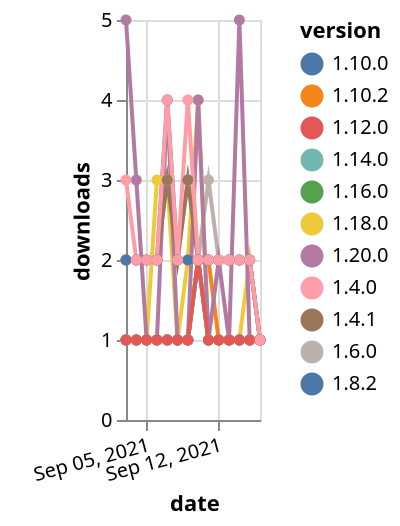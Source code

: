 {"$schema": "https://vega.github.io/schema/vega-lite/v5.json", "description": "A simple bar chart with embedded data.", "data": {"values": [{"date": "2021-09-03", "total": 269, "delta": 1, "version": "1.10.2"}, {"date": "2021-09-04", "total": 270, "delta": 1, "version": "1.10.2"}, {"date": "2021-09-05", "total": 271, "delta": 1, "version": "1.10.2"}, {"date": "2021-09-06", "total": 272, "delta": 1, "version": "1.10.2"}, {"date": "2021-09-07", "total": 273, "delta": 1, "version": "1.10.2"}, {"date": "2021-09-08", "total": 274, "delta": 1, "version": "1.10.2"}, {"date": "2021-09-09", "total": 275, "delta": 1, "version": "1.10.2"}, {"date": "2021-09-10", "total": 277, "delta": 2, "version": "1.10.2"}, {"date": "2021-09-11", "total": 279, "delta": 2, "version": "1.10.2"}, {"date": "2021-09-12", "total": 280, "delta": 1, "version": "1.10.2"}, {"date": "2021-09-13", "total": 281, "delta": 1, "version": "1.10.2"}, {"date": "2021-09-14", "total": 282, "delta": 1, "version": "1.10.2"}, {"date": "2021-09-15", "total": 283, "delta": 1, "version": "1.10.2"}, {"date": "2021-09-16", "total": 284, "delta": 1, "version": "1.10.2"}, {"date": "2021-09-03", "total": 2701, "delta": 2, "version": "1.6.0"}, {"date": "2021-09-04", "total": 2703, "delta": 2, "version": "1.6.0"}, {"date": "2021-09-05", "total": 2705, "delta": 2, "version": "1.6.0"}, {"date": "2021-09-06", "total": 2707, "delta": 2, "version": "1.6.0"}, {"date": "2021-09-07", "total": 2710, "delta": 3, "version": "1.6.0"}, {"date": "2021-09-08", "total": 2712, "delta": 2, "version": "1.6.0"}, {"date": "2021-09-09", "total": 2715, "delta": 3, "version": "1.6.0"}, {"date": "2021-09-10", "total": 2717, "delta": 2, "version": "1.6.0"}, {"date": "2021-09-11", "total": 2720, "delta": 3, "version": "1.6.0"}, {"date": "2021-09-12", "total": 2722, "delta": 2, "version": "1.6.0"}, {"date": "2021-09-13", "total": 2724, "delta": 2, "version": "1.6.0"}, {"date": "2021-09-14", "total": 2726, "delta": 2, "version": "1.6.0"}, {"date": "2021-09-15", "total": 2728, "delta": 2, "version": "1.6.0"}, {"date": "2021-09-16", "total": 2729, "delta": 1, "version": "1.6.0"}, {"date": "2021-09-03", "total": 316, "delta": 1, "version": "1.18.0"}, {"date": "2021-09-04", "total": 317, "delta": 1, "version": "1.18.0"}, {"date": "2021-09-05", "total": 318, "delta": 1, "version": "1.18.0"}, {"date": "2021-09-06", "total": 321, "delta": 3, "version": "1.18.0"}, {"date": "2021-09-07", "total": 324, "delta": 3, "version": "1.18.0"}, {"date": "2021-09-08", "total": 325, "delta": 1, "version": "1.18.0"}, {"date": "2021-09-09", "total": 327, "delta": 2, "version": "1.18.0"}, {"date": "2021-09-10", "total": 331, "delta": 4, "version": "1.18.0"}, {"date": "2021-09-11", "total": 332, "delta": 1, "version": "1.18.0"}, {"date": "2021-09-12", "total": 333, "delta": 1, "version": "1.18.0"}, {"date": "2021-09-13", "total": 334, "delta": 1, "version": "1.18.0"}, {"date": "2021-09-14", "total": 335, "delta": 1, "version": "1.18.0"}, {"date": "2021-09-15", "total": 337, "delta": 2, "version": "1.18.0"}, {"date": "2021-09-16", "total": 338, "delta": 1, "version": "1.18.0"}, {"date": "2021-09-03", "total": 340, "delta": 1, "version": "1.10.0"}, {"date": "2021-09-04", "total": 341, "delta": 1, "version": "1.10.0"}, {"date": "2021-09-05", "total": 342, "delta": 1, "version": "1.10.0"}, {"date": "2021-09-06", "total": 343, "delta": 1, "version": "1.10.0"}, {"date": "2021-09-07", "total": 344, "delta": 1, "version": "1.10.0"}, {"date": "2021-09-08", "total": 345, "delta": 1, "version": "1.10.0"}, {"date": "2021-09-09", "total": 346, "delta": 1, "version": "1.10.0"}, {"date": "2021-09-10", "total": 348, "delta": 2, "version": "1.10.0"}, {"date": "2021-09-11", "total": 349, "delta": 1, "version": "1.10.0"}, {"date": "2021-09-12", "total": 350, "delta": 1, "version": "1.10.0"}, {"date": "2021-09-13", "total": 351, "delta": 1, "version": "1.10.0"}, {"date": "2021-09-14", "total": 352, "delta": 1, "version": "1.10.0"}, {"date": "2021-09-15", "total": 353, "delta": 1, "version": "1.10.0"}, {"date": "2021-09-16", "total": 354, "delta": 1, "version": "1.10.0"}, {"date": "2021-09-03", "total": 142, "delta": 5, "version": "1.20.0"}, {"date": "2021-09-04", "total": 145, "delta": 3, "version": "1.20.0"}, {"date": "2021-09-05", "total": 146, "delta": 1, "version": "1.20.0"}, {"date": "2021-09-06", "total": 147, "delta": 1, "version": "1.20.0"}, {"date": "2021-09-07", "total": 151, "delta": 4, "version": "1.20.0"}, {"date": "2021-09-08", "total": 152, "delta": 1, "version": "1.20.0"}, {"date": "2021-09-09", "total": 153, "delta": 1, "version": "1.20.0"}, {"date": "2021-09-10", "total": 157, "delta": 4, "version": "1.20.0"}, {"date": "2021-09-11", "total": 158, "delta": 1, "version": "1.20.0"}, {"date": "2021-09-12", "total": 160, "delta": 2, "version": "1.20.0"}, {"date": "2021-09-13", "total": 161, "delta": 1, "version": "1.20.0"}, {"date": "2021-09-14", "total": 166, "delta": 5, "version": "1.20.0"}, {"date": "2021-09-15", "total": 167, "delta": 1, "version": "1.20.0"}, {"date": "2021-09-16", "total": 168, "delta": 1, "version": "1.20.0"}, {"date": "2021-09-03", "total": 226, "delta": 1, "version": "1.16.0"}, {"date": "2021-09-04", "total": 227, "delta": 1, "version": "1.16.0"}, {"date": "2021-09-05", "total": 228, "delta": 1, "version": "1.16.0"}, {"date": "2021-09-06", "total": 229, "delta": 1, "version": "1.16.0"}, {"date": "2021-09-07", "total": 230, "delta": 1, "version": "1.16.0"}, {"date": "2021-09-08", "total": 231, "delta": 1, "version": "1.16.0"}, {"date": "2021-09-09", "total": 232, "delta": 1, "version": "1.16.0"}, {"date": "2021-09-10", "total": 234, "delta": 2, "version": "1.16.0"}, {"date": "2021-09-11", "total": 235, "delta": 1, "version": "1.16.0"}, {"date": "2021-09-12", "total": 236, "delta": 1, "version": "1.16.0"}, {"date": "2021-09-13", "total": 237, "delta": 1, "version": "1.16.0"}, {"date": "2021-09-14", "total": 238, "delta": 1, "version": "1.16.0"}, {"date": "2021-09-15", "total": 239, "delta": 1, "version": "1.16.0"}, {"date": "2021-09-16", "total": 240, "delta": 1, "version": "1.16.0"}, {"date": "2021-09-03", "total": 2601, "delta": 2, "version": "1.4.1"}, {"date": "2021-09-04", "total": 2603, "delta": 2, "version": "1.4.1"}, {"date": "2021-09-05", "total": 2605, "delta": 2, "version": "1.4.1"}, {"date": "2021-09-06", "total": 2607, "delta": 2, "version": "1.4.1"}, {"date": "2021-09-07", "total": 2610, "delta": 3, "version": "1.4.1"}, {"date": "2021-09-08", "total": 2612, "delta": 2, "version": "1.4.1"}, {"date": "2021-09-09", "total": 2615, "delta": 3, "version": "1.4.1"}, {"date": "2021-09-10", "total": 2617, "delta": 2, "version": "1.4.1"}, {"date": "2021-09-11", "total": 2619, "delta": 2, "version": "1.4.1"}, {"date": "2021-09-12", "total": 2621, "delta": 2, "version": "1.4.1"}, {"date": "2021-09-13", "total": 2623, "delta": 2, "version": "1.4.1"}, {"date": "2021-09-14", "total": 2625, "delta": 2, "version": "1.4.1"}, {"date": "2021-09-15", "total": 2627, "delta": 2, "version": "1.4.1"}, {"date": "2021-09-16", "total": 2628, "delta": 1, "version": "1.4.1"}, {"date": "2021-09-03", "total": 2479, "delta": 2, "version": "1.8.2"}, {"date": "2021-09-04", "total": 2481, "delta": 2, "version": "1.8.2"}, {"date": "2021-09-05", "total": 2483, "delta": 2, "version": "1.8.2"}, {"date": "2021-09-06", "total": 2485, "delta": 2, "version": "1.8.2"}, {"date": "2021-09-07", "total": 2489, "delta": 4, "version": "1.8.2"}, {"date": "2021-09-08", "total": 2491, "delta": 2, "version": "1.8.2"}, {"date": "2021-09-09", "total": 2493, "delta": 2, "version": "1.8.2"}, {"date": "2021-09-10", "total": 2495, "delta": 2, "version": "1.8.2"}, {"date": "2021-09-11", "total": 2497, "delta": 2, "version": "1.8.2"}, {"date": "2021-09-12", "total": 2499, "delta": 2, "version": "1.8.2"}, {"date": "2021-09-13", "total": 2501, "delta": 2, "version": "1.8.2"}, {"date": "2021-09-14", "total": 2503, "delta": 2, "version": "1.8.2"}, {"date": "2021-09-15", "total": 2505, "delta": 2, "version": "1.8.2"}, {"date": "2021-09-16", "total": 2506, "delta": 1, "version": "1.8.2"}, {"date": "2021-09-03", "total": 370, "delta": 1, "version": "1.14.0"}, {"date": "2021-09-04", "total": 371, "delta": 1, "version": "1.14.0"}, {"date": "2021-09-05", "total": 372, "delta": 1, "version": "1.14.0"}, {"date": "2021-09-06", "total": 373, "delta": 1, "version": "1.14.0"}, {"date": "2021-09-07", "total": 374, "delta": 1, "version": "1.14.0"}, {"date": "2021-09-08", "total": 375, "delta": 1, "version": "1.14.0"}, {"date": "2021-09-09", "total": 376, "delta": 1, "version": "1.14.0"}, {"date": "2021-09-10", "total": 378, "delta": 2, "version": "1.14.0"}, {"date": "2021-09-11", "total": 379, "delta": 1, "version": "1.14.0"}, {"date": "2021-09-12", "total": 380, "delta": 1, "version": "1.14.0"}, {"date": "2021-09-13", "total": 381, "delta": 1, "version": "1.14.0"}, {"date": "2021-09-14", "total": 382, "delta": 1, "version": "1.14.0"}, {"date": "2021-09-15", "total": 383, "delta": 1, "version": "1.14.0"}, {"date": "2021-09-16", "total": 384, "delta": 1, "version": "1.14.0"}, {"date": "2021-09-03", "total": 245, "delta": 1, "version": "1.12.0"}, {"date": "2021-09-04", "total": 246, "delta": 1, "version": "1.12.0"}, {"date": "2021-09-05", "total": 247, "delta": 1, "version": "1.12.0"}, {"date": "2021-09-06", "total": 248, "delta": 1, "version": "1.12.0"}, {"date": "2021-09-07", "total": 249, "delta": 1, "version": "1.12.0"}, {"date": "2021-09-08", "total": 250, "delta": 1, "version": "1.12.0"}, {"date": "2021-09-09", "total": 251, "delta": 1, "version": "1.12.0"}, {"date": "2021-09-10", "total": 253, "delta": 2, "version": "1.12.0"}, {"date": "2021-09-11", "total": 254, "delta": 1, "version": "1.12.0"}, {"date": "2021-09-12", "total": 255, "delta": 1, "version": "1.12.0"}, {"date": "2021-09-13", "total": 256, "delta": 1, "version": "1.12.0"}, {"date": "2021-09-14", "total": 257, "delta": 1, "version": "1.12.0"}, {"date": "2021-09-15", "total": 258, "delta": 1, "version": "1.12.0"}, {"date": "2021-09-16", "total": 259, "delta": 1, "version": "1.12.0"}, {"date": "2021-09-03", "total": 3212, "delta": 3, "version": "1.4.0"}, {"date": "2021-09-04", "total": 3214, "delta": 2, "version": "1.4.0"}, {"date": "2021-09-05", "total": 3216, "delta": 2, "version": "1.4.0"}, {"date": "2021-09-06", "total": 3218, "delta": 2, "version": "1.4.0"}, {"date": "2021-09-07", "total": 3222, "delta": 4, "version": "1.4.0"}, {"date": "2021-09-08", "total": 3224, "delta": 2, "version": "1.4.0"}, {"date": "2021-09-09", "total": 3228, "delta": 4, "version": "1.4.0"}, {"date": "2021-09-10", "total": 3230, "delta": 2, "version": "1.4.0"}, {"date": "2021-09-11", "total": 3232, "delta": 2, "version": "1.4.0"}, {"date": "2021-09-12", "total": 3234, "delta": 2, "version": "1.4.0"}, {"date": "2021-09-13", "total": 3236, "delta": 2, "version": "1.4.0"}, {"date": "2021-09-14", "total": 3238, "delta": 2, "version": "1.4.0"}, {"date": "2021-09-15", "total": 3240, "delta": 2, "version": "1.4.0"}, {"date": "2021-09-16", "total": 3241, "delta": 1, "version": "1.4.0"}]}, "width": "container", "mark": {"type": "line", "point": {"filled": true}}, "encoding": {"x": {"field": "date", "type": "temporal", "timeUnit": "yearmonthdate", "title": "date", "axis": {"labelAngle": -15}}, "y": {"field": "delta", "type": "quantitative", "title": "downloads"}, "color": {"field": "version", "type": "nominal"}, "tooltip": {"field": "delta"}}}